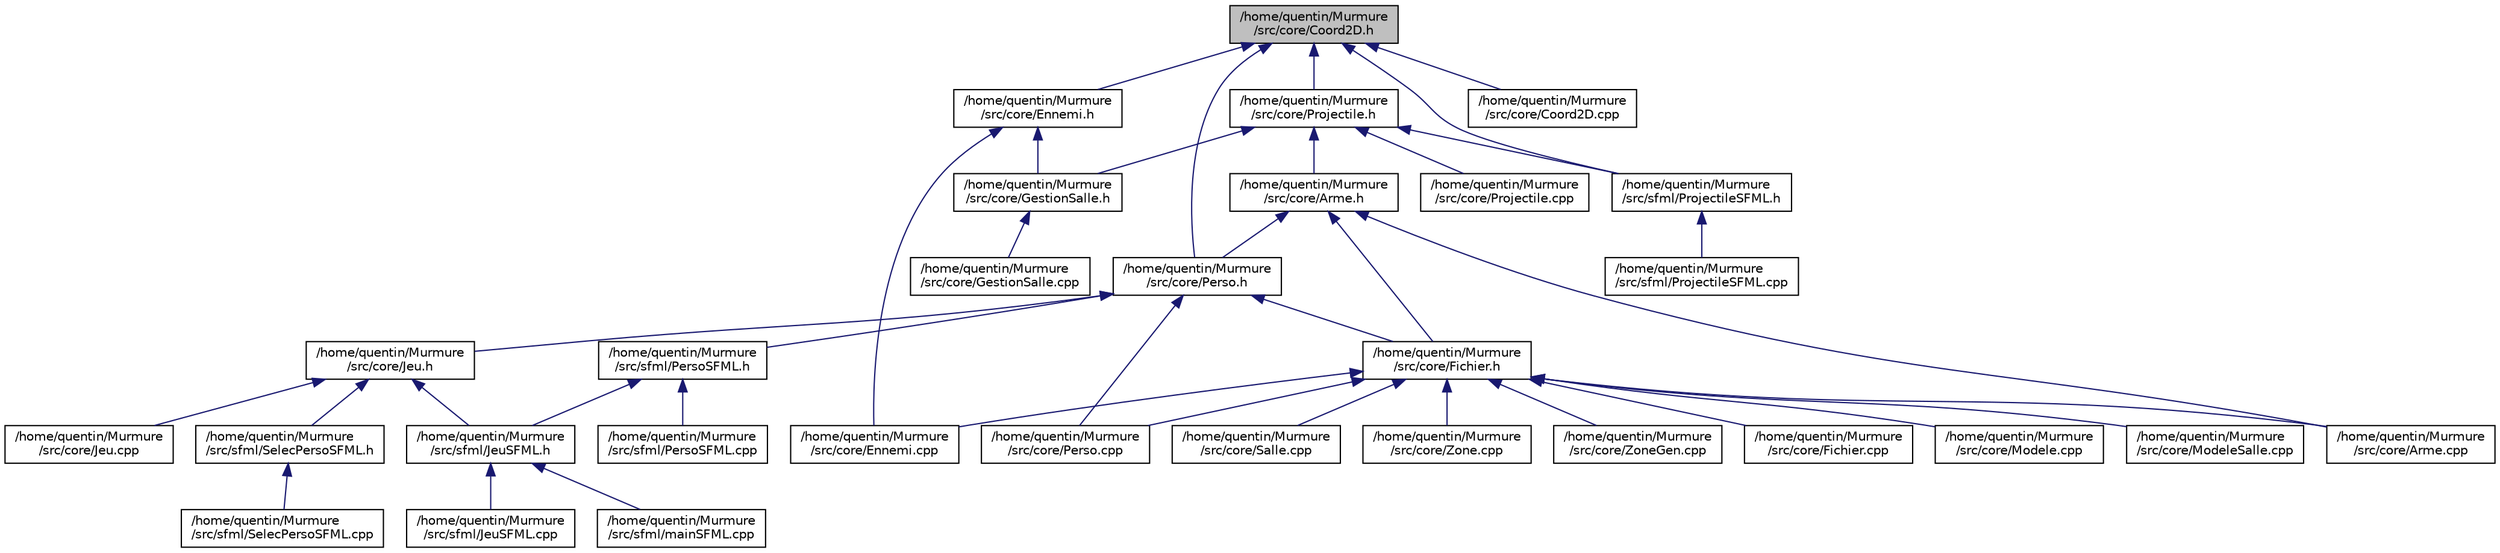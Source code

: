 digraph "/home/quentin/Murmure/src/core/Coord2D.h"
{
  edge [fontname="Helvetica",fontsize="10",labelfontname="Helvetica",labelfontsize="10"];
  node [fontname="Helvetica",fontsize="10",shape=record];
  Node1 [label="/home/quentin/Murmure\l/src/core/Coord2D.h",height=0.2,width=0.4,color="black", fillcolor="grey75", style="filled", fontcolor="black"];
  Node1 -> Node2 [dir="back",color="midnightblue",fontsize="10",style="solid"];
  Node2 [label="/home/quentin/Murmure\l/src/core/Projectile.h",height=0.2,width=0.4,color="black", fillcolor="white", style="filled",URL="$Projectile_8h.html"];
  Node2 -> Node3 [dir="back",color="midnightblue",fontsize="10",style="solid"];
  Node3 [label="/home/quentin/Murmure\l/src/core/Arme.h",height=0.2,width=0.4,color="black", fillcolor="white", style="filled",URL="$Arme_8h.html"];
  Node3 -> Node4 [dir="back",color="midnightblue",fontsize="10",style="solid"];
  Node4 [label="/home/quentin/Murmure\l/src/core/Arme.cpp",height=0.2,width=0.4,color="black", fillcolor="white", style="filled",URL="$Arme_8cpp.html"];
  Node3 -> Node5 [dir="back",color="midnightblue",fontsize="10",style="solid"];
  Node5 [label="/home/quentin/Murmure\l/src/core/Fichier.h",height=0.2,width=0.4,color="black", fillcolor="white", style="filled",URL="$Fichier_8h.html"];
  Node5 -> Node4 [dir="back",color="midnightblue",fontsize="10",style="solid"];
  Node5 -> Node6 [dir="back",color="midnightblue",fontsize="10",style="solid"];
  Node6 [label="/home/quentin/Murmure\l/src/core/Ennemi.cpp",height=0.2,width=0.4,color="black", fillcolor="white", style="filled",URL="$Ennemi_8cpp.html"];
  Node5 -> Node7 [dir="back",color="midnightblue",fontsize="10",style="solid"];
  Node7 [label="/home/quentin/Murmure\l/src/core/Fichier.cpp",height=0.2,width=0.4,color="black", fillcolor="white", style="filled",URL="$Fichier_8cpp.html"];
  Node5 -> Node8 [dir="back",color="midnightblue",fontsize="10",style="solid"];
  Node8 [label="/home/quentin/Murmure\l/src/core/Modele.cpp",height=0.2,width=0.4,color="black", fillcolor="white", style="filled",URL="$Modele_8cpp.html",tooltip="fichier source du module Modele. "];
  Node5 -> Node9 [dir="back",color="midnightblue",fontsize="10",style="solid"];
  Node9 [label="/home/quentin/Murmure\l/src/core/ModeleSalle.cpp",height=0.2,width=0.4,color="black", fillcolor="white", style="filled",URL="$ModeleSalle_8cpp.html"];
  Node5 -> Node10 [dir="back",color="midnightblue",fontsize="10",style="solid"];
  Node10 [label="/home/quentin/Murmure\l/src/core/Perso.cpp",height=0.2,width=0.4,color="black", fillcolor="white", style="filled",URL="$Perso_8cpp.html"];
  Node5 -> Node11 [dir="back",color="midnightblue",fontsize="10",style="solid"];
  Node11 [label="/home/quentin/Murmure\l/src/core/Salle.cpp",height=0.2,width=0.4,color="black", fillcolor="white", style="filled",URL="$Salle_8cpp.html",tooltip="Code source pour le module Salle. "];
  Node5 -> Node12 [dir="back",color="midnightblue",fontsize="10",style="solid"];
  Node12 [label="/home/quentin/Murmure\l/src/core/Zone.cpp",height=0.2,width=0.4,color="black", fillcolor="white", style="filled",URL="$Zone_8cpp.html",tooltip="Code source pour le module Zone. "];
  Node5 -> Node13 [dir="back",color="midnightblue",fontsize="10",style="solid"];
  Node13 [label="/home/quentin/Murmure\l/src/core/ZoneGen.cpp",height=0.2,width=0.4,color="black", fillcolor="white", style="filled",URL="$ZoneGen_8cpp.html",tooltip="fichier source de la class ZoneGen. "];
  Node3 -> Node14 [dir="back",color="midnightblue",fontsize="10",style="solid"];
  Node14 [label="/home/quentin/Murmure\l/src/core/Perso.h",height=0.2,width=0.4,color="black", fillcolor="white", style="filled",URL="$Perso_8h.html"];
  Node14 -> Node5 [dir="back",color="midnightblue",fontsize="10",style="solid"];
  Node14 -> Node15 [dir="back",color="midnightblue",fontsize="10",style="solid"];
  Node15 [label="/home/quentin/Murmure\l/src/core/Jeu.h",height=0.2,width=0.4,color="black", fillcolor="white", style="filled",URL="$Jeu_8h.html"];
  Node15 -> Node16 [dir="back",color="midnightblue",fontsize="10",style="solid"];
  Node16 [label="/home/quentin/Murmure\l/src/core/Jeu.cpp",height=0.2,width=0.4,color="black", fillcolor="white", style="filled",URL="$Jeu_8cpp.html"];
  Node15 -> Node17 [dir="back",color="midnightblue",fontsize="10",style="solid"];
  Node17 [label="/home/quentin/Murmure\l/src/sfml/JeuSFML.h",height=0.2,width=0.4,color="black", fillcolor="white", style="filled",URL="$JeuSFML_8h.html"];
  Node17 -> Node18 [dir="back",color="midnightblue",fontsize="10",style="solid"];
  Node18 [label="/home/quentin/Murmure\l/src/sfml/JeuSFML.cpp",height=0.2,width=0.4,color="black", fillcolor="white", style="filled",URL="$JeuSFML_8cpp.html"];
  Node17 -> Node19 [dir="back",color="midnightblue",fontsize="10",style="solid"];
  Node19 [label="/home/quentin/Murmure\l/src/sfml/mainSFML.cpp",height=0.2,width=0.4,color="black", fillcolor="white", style="filled",URL="$mainSFML_8cpp.html"];
  Node15 -> Node20 [dir="back",color="midnightblue",fontsize="10",style="solid"];
  Node20 [label="/home/quentin/Murmure\l/src/sfml/SelecPersoSFML.h",height=0.2,width=0.4,color="black", fillcolor="white", style="filled",URL="$SelecPersoSFML_8h.html"];
  Node20 -> Node21 [dir="back",color="midnightblue",fontsize="10",style="solid"];
  Node21 [label="/home/quentin/Murmure\l/src/sfml/SelecPersoSFML.cpp",height=0.2,width=0.4,color="black", fillcolor="white", style="filled",URL="$SelecPersoSFML_8cpp.html"];
  Node14 -> Node10 [dir="back",color="midnightblue",fontsize="10",style="solid"];
  Node14 -> Node22 [dir="back",color="midnightblue",fontsize="10",style="solid"];
  Node22 [label="/home/quentin/Murmure\l/src/sfml/PersoSFML.h",height=0.2,width=0.4,color="black", fillcolor="white", style="filled",URL="$PersoSFML_8h.html"];
  Node22 -> Node17 [dir="back",color="midnightblue",fontsize="10",style="solid"];
  Node22 -> Node23 [dir="back",color="midnightblue",fontsize="10",style="solid"];
  Node23 [label="/home/quentin/Murmure\l/src/sfml/PersoSFML.cpp",height=0.2,width=0.4,color="black", fillcolor="white", style="filled",URL="$PersoSFML_8cpp.html"];
  Node2 -> Node24 [dir="back",color="midnightblue",fontsize="10",style="solid"];
  Node24 [label="/home/quentin/Murmure\l/src/core/GestionSalle.h",height=0.2,width=0.4,color="black", fillcolor="white", style="filled",URL="$GestionSalle_8h.html"];
  Node24 -> Node25 [dir="back",color="midnightblue",fontsize="10",style="solid"];
  Node25 [label="/home/quentin/Murmure\l/src/core/GestionSalle.cpp",height=0.2,width=0.4,color="black", fillcolor="white", style="filled",URL="$GestionSalle_8cpp.html"];
  Node2 -> Node26 [dir="back",color="midnightblue",fontsize="10",style="solid"];
  Node26 [label="/home/quentin/Murmure\l/src/core/Projectile.cpp",height=0.2,width=0.4,color="black", fillcolor="white", style="filled",URL="$Projectile_8cpp.html"];
  Node2 -> Node27 [dir="back",color="midnightblue",fontsize="10",style="solid"];
  Node27 [label="/home/quentin/Murmure\l/src/sfml/ProjectileSFML.h",height=0.2,width=0.4,color="black", fillcolor="white", style="filled",URL="$ProjectileSFML_8h.html"];
  Node27 -> Node28 [dir="back",color="midnightblue",fontsize="10",style="solid"];
  Node28 [label="/home/quentin/Murmure\l/src/sfml/ProjectileSFML.cpp",height=0.2,width=0.4,color="black", fillcolor="white", style="filled",URL="$ProjectileSFML_8cpp.html"];
  Node1 -> Node14 [dir="back",color="midnightblue",fontsize="10",style="solid"];
  Node1 -> Node29 [dir="back",color="midnightblue",fontsize="10",style="solid"];
  Node29 [label="/home/quentin/Murmure\l/src/core/Coord2D.cpp",height=0.2,width=0.4,color="black", fillcolor="white", style="filled",URL="$Coord2D_8cpp.html"];
  Node1 -> Node30 [dir="back",color="midnightblue",fontsize="10",style="solid"];
  Node30 [label="/home/quentin/Murmure\l/src/core/Ennemi.h",height=0.2,width=0.4,color="black", fillcolor="white", style="filled",URL="$Ennemi_8h.html"];
  Node30 -> Node6 [dir="back",color="midnightblue",fontsize="10",style="solid"];
  Node30 -> Node24 [dir="back",color="midnightblue",fontsize="10",style="solid"];
  Node1 -> Node27 [dir="back",color="midnightblue",fontsize="10",style="solid"];
}
